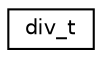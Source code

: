 digraph "Graphical Class Hierarchy"
{
  edge [fontname="Helvetica",fontsize="10",labelfontname="Helvetica",labelfontsize="10"];
  node [fontname="Helvetica",fontsize="10",shape=record];
  rankdir="LR";
  Node0 [label="div_t",height=0.2,width=0.4,color="black", fillcolor="white", style="filled",URL="$structdiv__t.html"];
}
